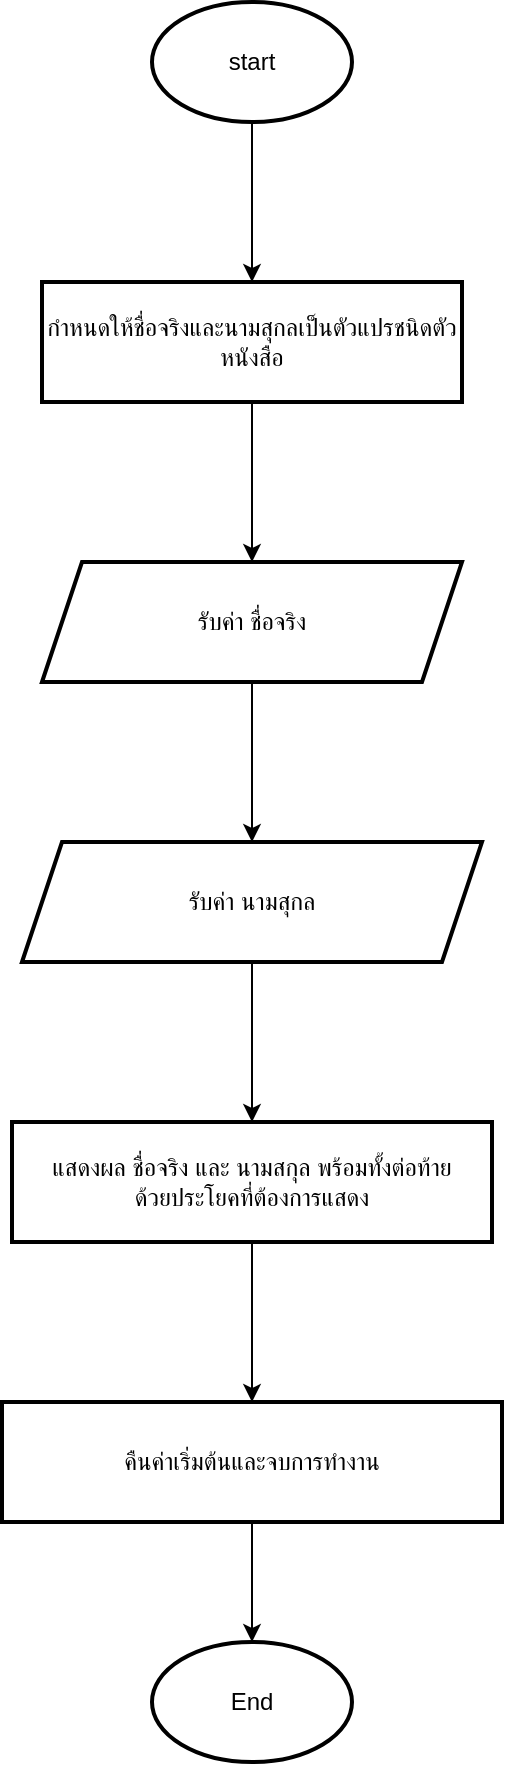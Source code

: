 <mxfile version="24.9.0">
  <diagram name="หน้า-1" id="xkFGz1B333f4EYOwD2vA">
    <mxGraphModel dx="1050" dy="522" grid="1" gridSize="10" guides="1" tooltips="1" connect="1" arrows="1" fold="1" page="1" pageScale="1" pageWidth="827" pageHeight="1169" math="0" shadow="0">
      <root>
        <mxCell id="0" />
        <mxCell id="1" parent="0" />
        <mxCell id="avK9-TU5R251Wpm8B7sA-3" value="" style="edgeStyle=orthogonalEdgeStyle;rounded=0;orthogonalLoop=1;jettySize=auto;html=1;" edge="1" parent="1" source="avK9-TU5R251Wpm8B7sA-1" target="avK9-TU5R251Wpm8B7sA-2">
          <mxGeometry relative="1" as="geometry" />
        </mxCell>
        <mxCell id="avK9-TU5R251Wpm8B7sA-1" value="start" style="strokeWidth=2;html=1;shape=mxgraph.flowchart.start_1;whiteSpace=wrap;" vertex="1" parent="1">
          <mxGeometry x="364" y="50" width="100" height="60" as="geometry" />
        </mxCell>
        <mxCell id="avK9-TU5R251Wpm8B7sA-5" value="" style="edgeStyle=orthogonalEdgeStyle;rounded=0;orthogonalLoop=1;jettySize=auto;html=1;" edge="1" parent="1" source="avK9-TU5R251Wpm8B7sA-2" target="avK9-TU5R251Wpm8B7sA-4">
          <mxGeometry relative="1" as="geometry" />
        </mxCell>
        <mxCell id="avK9-TU5R251Wpm8B7sA-2" value="กำหนดให้ชื่อจริงและนามสุกลเป็นตัวแปรชนิดตัวหนังสือ" style="whiteSpace=wrap;html=1;strokeWidth=2;" vertex="1" parent="1">
          <mxGeometry x="309" y="190" width="210" height="60" as="geometry" />
        </mxCell>
        <mxCell id="avK9-TU5R251Wpm8B7sA-7" value="" style="edgeStyle=orthogonalEdgeStyle;rounded=0;orthogonalLoop=1;jettySize=auto;html=1;" edge="1" parent="1" source="avK9-TU5R251Wpm8B7sA-4" target="avK9-TU5R251Wpm8B7sA-6">
          <mxGeometry relative="1" as="geometry" />
        </mxCell>
        <mxCell id="avK9-TU5R251Wpm8B7sA-4" value="รับค่า ชื่อจริง" style="shape=parallelogram;perimeter=parallelogramPerimeter;whiteSpace=wrap;html=1;fixedSize=1;strokeWidth=2;" vertex="1" parent="1">
          <mxGeometry x="309" y="330" width="210" height="60" as="geometry" />
        </mxCell>
        <mxCell id="avK9-TU5R251Wpm8B7sA-9" value="" style="edgeStyle=orthogonalEdgeStyle;rounded=0;orthogonalLoop=1;jettySize=auto;html=1;" edge="1" parent="1" source="avK9-TU5R251Wpm8B7sA-6" target="avK9-TU5R251Wpm8B7sA-8">
          <mxGeometry relative="1" as="geometry" />
        </mxCell>
        <mxCell id="avK9-TU5R251Wpm8B7sA-6" value="รับค่า นามสุกล" style="shape=parallelogram;perimeter=parallelogramPerimeter;whiteSpace=wrap;html=1;fixedSize=1;strokeWidth=2;" vertex="1" parent="1">
          <mxGeometry x="299" y="470" width="230" height="60" as="geometry" />
        </mxCell>
        <mxCell id="avK9-TU5R251Wpm8B7sA-11" value="" style="edgeStyle=orthogonalEdgeStyle;rounded=0;orthogonalLoop=1;jettySize=auto;html=1;" edge="1" parent="1" source="avK9-TU5R251Wpm8B7sA-8" target="avK9-TU5R251Wpm8B7sA-10">
          <mxGeometry relative="1" as="geometry" />
        </mxCell>
        <mxCell id="avK9-TU5R251Wpm8B7sA-8" value="แสดงผล ชื่อจริง และ นามสกุล พร้อมทั้งต่อท้าย&lt;div&gt;ด้วยประโยคที่ต้องการแสดง&lt;/div&gt;" style="whiteSpace=wrap;html=1;strokeWidth=2;" vertex="1" parent="1">
          <mxGeometry x="294" y="610" width="240" height="60" as="geometry" />
        </mxCell>
        <mxCell id="avK9-TU5R251Wpm8B7sA-13" value="" style="edgeStyle=orthogonalEdgeStyle;rounded=0;orthogonalLoop=1;jettySize=auto;html=1;" edge="1" parent="1" source="avK9-TU5R251Wpm8B7sA-10" target="avK9-TU5R251Wpm8B7sA-12">
          <mxGeometry relative="1" as="geometry" />
        </mxCell>
        <mxCell id="avK9-TU5R251Wpm8B7sA-10" value="คืนค่าเริ่มต้นและจบการทำงาน" style="whiteSpace=wrap;html=1;strokeWidth=2;" vertex="1" parent="1">
          <mxGeometry x="289" y="750" width="250" height="60" as="geometry" />
        </mxCell>
        <mxCell id="avK9-TU5R251Wpm8B7sA-12" value="End" style="strokeWidth=2;html=1;shape=mxgraph.flowchart.start_1;whiteSpace=wrap;" vertex="1" parent="1">
          <mxGeometry x="364" y="870" width="100" height="60" as="geometry" />
        </mxCell>
      </root>
    </mxGraphModel>
  </diagram>
</mxfile>
